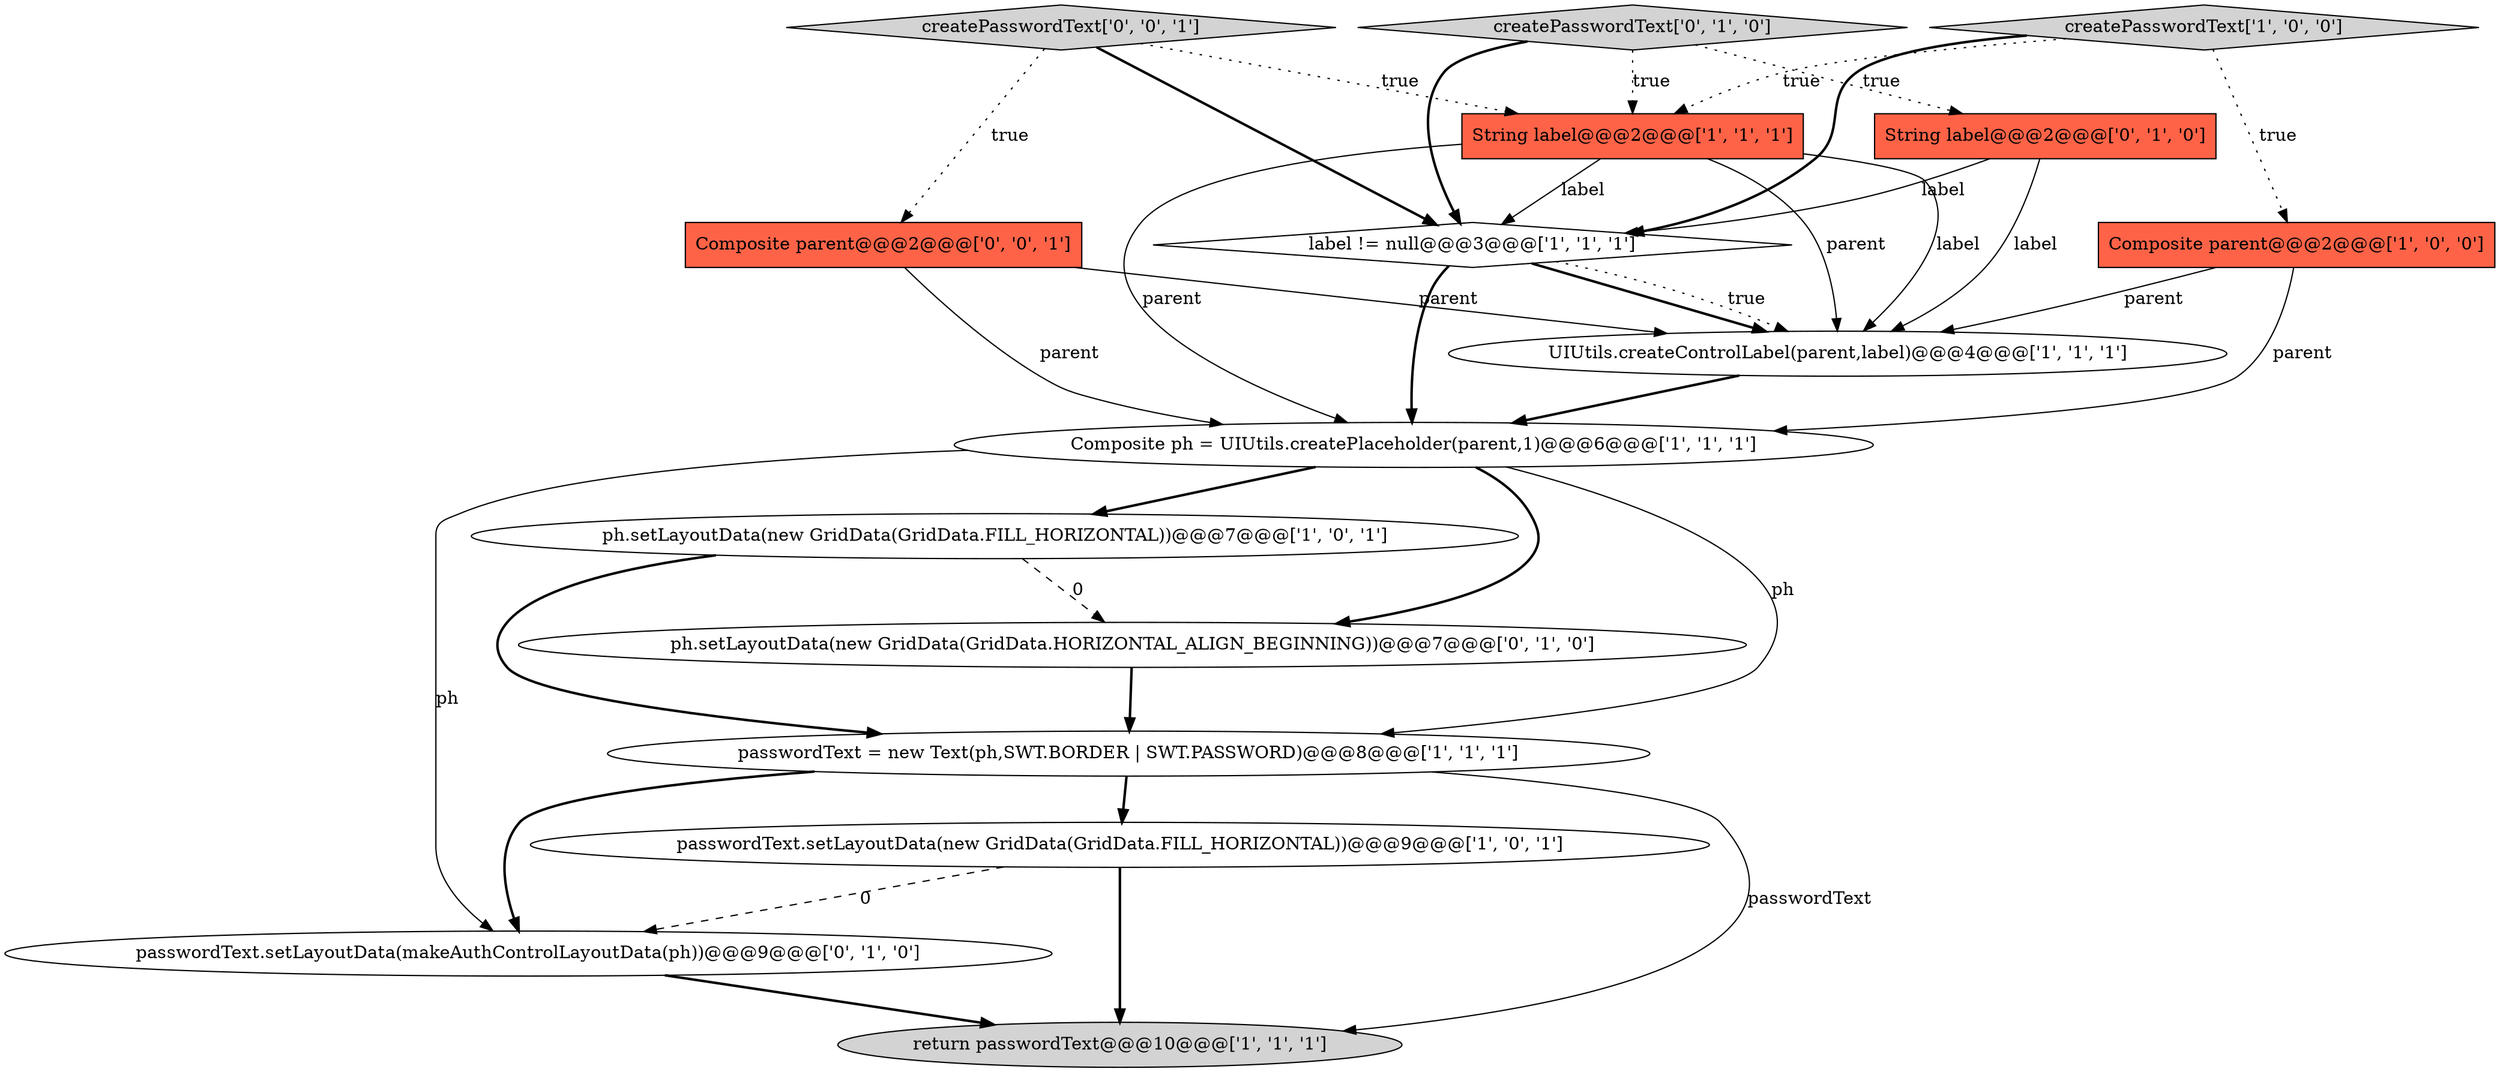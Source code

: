 digraph {
5 [style = filled, label = "UIUtils.createControlLabel(parent,label)@@@4@@@['1', '1', '1']", fillcolor = white, shape = ellipse image = "AAA0AAABBB1BBB"];
4 [style = filled, label = "passwordText = new Text(ph,SWT.BORDER | SWT.PASSWORD)@@@8@@@['1', '1', '1']", fillcolor = white, shape = ellipse image = "AAA0AAABBB1BBB"];
6 [style = filled, label = "Composite ph = UIUtils.createPlaceholder(parent,1)@@@6@@@['1', '1', '1']", fillcolor = white, shape = ellipse image = "AAA0AAABBB1BBB"];
15 [style = filled, label = "createPasswordText['0', '0', '1']", fillcolor = lightgray, shape = diamond image = "AAA0AAABBB3BBB"];
11 [style = filled, label = "ph.setLayoutData(new GridData(GridData.HORIZONTAL_ALIGN_BEGINNING))@@@7@@@['0', '1', '0']", fillcolor = white, shape = ellipse image = "AAA1AAABBB2BBB"];
7 [style = filled, label = "passwordText.setLayoutData(new GridData(GridData.FILL_HORIZONTAL))@@@9@@@['1', '0', '1']", fillcolor = white, shape = ellipse image = "AAA0AAABBB1BBB"];
10 [style = filled, label = "passwordText.setLayoutData(makeAuthControlLayoutData(ph))@@@9@@@['0', '1', '0']", fillcolor = white, shape = ellipse image = "AAA1AAABBB2BBB"];
1 [style = filled, label = "ph.setLayoutData(new GridData(GridData.FILL_HORIZONTAL))@@@7@@@['1', '0', '1']", fillcolor = white, shape = ellipse image = "AAA0AAABBB1BBB"];
12 [style = filled, label = "String label@@@2@@@['0', '1', '0']", fillcolor = tomato, shape = box image = "AAA0AAABBB2BBB"];
13 [style = filled, label = "createPasswordText['0', '1', '0']", fillcolor = lightgray, shape = diamond image = "AAA0AAABBB2BBB"];
3 [style = filled, label = "String label@@@2@@@['1', '1', '1']", fillcolor = tomato, shape = box image = "AAA0AAABBB1BBB"];
14 [style = filled, label = "Composite parent@@@2@@@['0', '0', '1']", fillcolor = tomato, shape = box image = "AAA0AAABBB3BBB"];
9 [style = filled, label = "createPasswordText['1', '0', '0']", fillcolor = lightgray, shape = diamond image = "AAA0AAABBB1BBB"];
0 [style = filled, label = "Composite parent@@@2@@@['1', '0', '0']", fillcolor = tomato, shape = box image = "AAA0AAABBB1BBB"];
8 [style = filled, label = "label != null@@@3@@@['1', '1', '1']", fillcolor = white, shape = diamond image = "AAA0AAABBB1BBB"];
2 [style = filled, label = "return passwordText@@@10@@@['1', '1', '1']", fillcolor = lightgray, shape = ellipse image = "AAA0AAABBB1BBB"];
11->4 [style = bold, label=""];
4->7 [style = bold, label=""];
10->2 [style = bold, label=""];
1->11 [style = dashed, label="0"];
8->5 [style = bold, label=""];
9->0 [style = dotted, label="true"];
12->5 [style = solid, label="label"];
0->5 [style = solid, label="parent"];
6->11 [style = bold, label=""];
12->8 [style = solid, label="label"];
3->6 [style = solid, label="parent"];
8->6 [style = bold, label=""];
0->6 [style = solid, label="parent"];
3->5 [style = solid, label="parent"];
4->2 [style = solid, label="passwordText"];
6->4 [style = solid, label="ph"];
3->8 [style = solid, label="label"];
13->3 [style = dotted, label="true"];
1->4 [style = bold, label=""];
8->5 [style = dotted, label="true"];
4->10 [style = bold, label=""];
14->6 [style = solid, label="parent"];
9->3 [style = dotted, label="true"];
13->8 [style = bold, label=""];
9->8 [style = bold, label=""];
15->14 [style = dotted, label="true"];
3->5 [style = solid, label="label"];
6->10 [style = solid, label="ph"];
13->12 [style = dotted, label="true"];
15->8 [style = bold, label=""];
6->1 [style = bold, label=""];
14->5 [style = solid, label="parent"];
7->10 [style = dashed, label="0"];
5->6 [style = bold, label=""];
15->3 [style = dotted, label="true"];
7->2 [style = bold, label=""];
}

